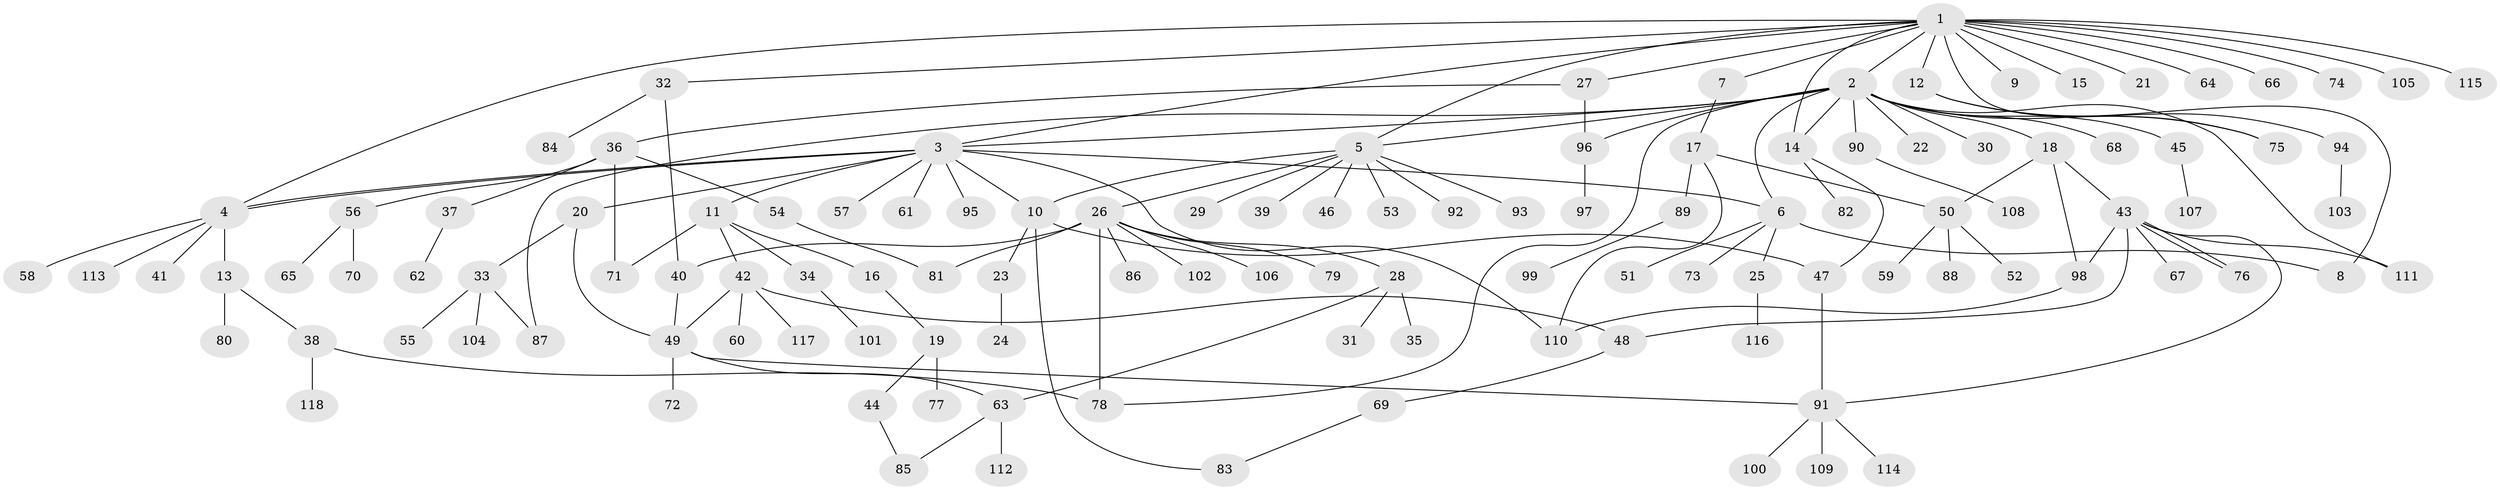 // Generated by graph-tools (version 1.1) at 2025/47/03/09/25 04:47:15]
// undirected, 118 vertices, 148 edges
graph export_dot {
graph [start="1"]
  node [color=gray90,style=filled];
  1;
  2;
  3;
  4;
  5;
  6;
  7;
  8;
  9;
  10;
  11;
  12;
  13;
  14;
  15;
  16;
  17;
  18;
  19;
  20;
  21;
  22;
  23;
  24;
  25;
  26;
  27;
  28;
  29;
  30;
  31;
  32;
  33;
  34;
  35;
  36;
  37;
  38;
  39;
  40;
  41;
  42;
  43;
  44;
  45;
  46;
  47;
  48;
  49;
  50;
  51;
  52;
  53;
  54;
  55;
  56;
  57;
  58;
  59;
  60;
  61;
  62;
  63;
  64;
  65;
  66;
  67;
  68;
  69;
  70;
  71;
  72;
  73;
  74;
  75;
  76;
  77;
  78;
  79;
  80;
  81;
  82;
  83;
  84;
  85;
  86;
  87;
  88;
  89;
  90;
  91;
  92;
  93;
  94;
  95;
  96;
  97;
  98;
  99;
  100;
  101;
  102;
  103;
  104;
  105;
  106;
  107;
  108;
  109;
  110;
  111;
  112;
  113;
  114;
  115;
  116;
  117;
  118;
  1 -- 2;
  1 -- 3;
  1 -- 4;
  1 -- 5;
  1 -- 7;
  1 -- 8;
  1 -- 9;
  1 -- 12;
  1 -- 14;
  1 -- 15;
  1 -- 21;
  1 -- 27;
  1 -- 32;
  1 -- 64;
  1 -- 66;
  1 -- 74;
  1 -- 105;
  1 -- 115;
  2 -- 3;
  2 -- 5;
  2 -- 6;
  2 -- 14;
  2 -- 18;
  2 -- 22;
  2 -- 30;
  2 -- 45;
  2 -- 68;
  2 -- 75;
  2 -- 78;
  2 -- 87;
  2 -- 90;
  2 -- 96;
  2 -- 111;
  3 -- 4;
  3 -- 4;
  3 -- 6;
  3 -- 10;
  3 -- 11;
  3 -- 20;
  3 -- 57;
  3 -- 61;
  3 -- 95;
  3 -- 110;
  4 -- 13;
  4 -- 41;
  4 -- 58;
  4 -- 113;
  5 -- 10;
  5 -- 26;
  5 -- 29;
  5 -- 39;
  5 -- 46;
  5 -- 53;
  5 -- 92;
  5 -- 93;
  6 -- 8;
  6 -- 25;
  6 -- 51;
  6 -- 73;
  7 -- 17;
  10 -- 23;
  10 -- 47;
  10 -- 83;
  11 -- 16;
  11 -- 34;
  11 -- 42;
  11 -- 71;
  12 -- 75;
  12 -- 94;
  13 -- 38;
  13 -- 80;
  14 -- 47;
  14 -- 82;
  16 -- 19;
  17 -- 50;
  17 -- 89;
  17 -- 110;
  18 -- 43;
  18 -- 50;
  18 -- 98;
  19 -- 44;
  19 -- 77;
  20 -- 33;
  20 -- 49;
  23 -- 24;
  25 -- 116;
  26 -- 28;
  26 -- 40;
  26 -- 78;
  26 -- 79;
  26 -- 81;
  26 -- 86;
  26 -- 102;
  26 -- 106;
  27 -- 36;
  27 -- 96;
  28 -- 31;
  28 -- 35;
  28 -- 63;
  32 -- 40;
  32 -- 84;
  33 -- 55;
  33 -- 87;
  33 -- 104;
  34 -- 101;
  36 -- 37;
  36 -- 54;
  36 -- 56;
  36 -- 71;
  37 -- 62;
  38 -- 78;
  38 -- 118;
  40 -- 49;
  42 -- 48;
  42 -- 49;
  42 -- 60;
  42 -- 117;
  43 -- 48;
  43 -- 67;
  43 -- 76;
  43 -- 76;
  43 -- 91;
  43 -- 98;
  43 -- 111;
  44 -- 85;
  45 -- 107;
  47 -- 91;
  48 -- 69;
  49 -- 63;
  49 -- 72;
  49 -- 91;
  50 -- 52;
  50 -- 59;
  50 -- 88;
  54 -- 81;
  56 -- 65;
  56 -- 70;
  63 -- 85;
  63 -- 112;
  69 -- 83;
  89 -- 99;
  90 -- 108;
  91 -- 100;
  91 -- 109;
  91 -- 114;
  94 -- 103;
  96 -- 97;
  98 -- 110;
}
